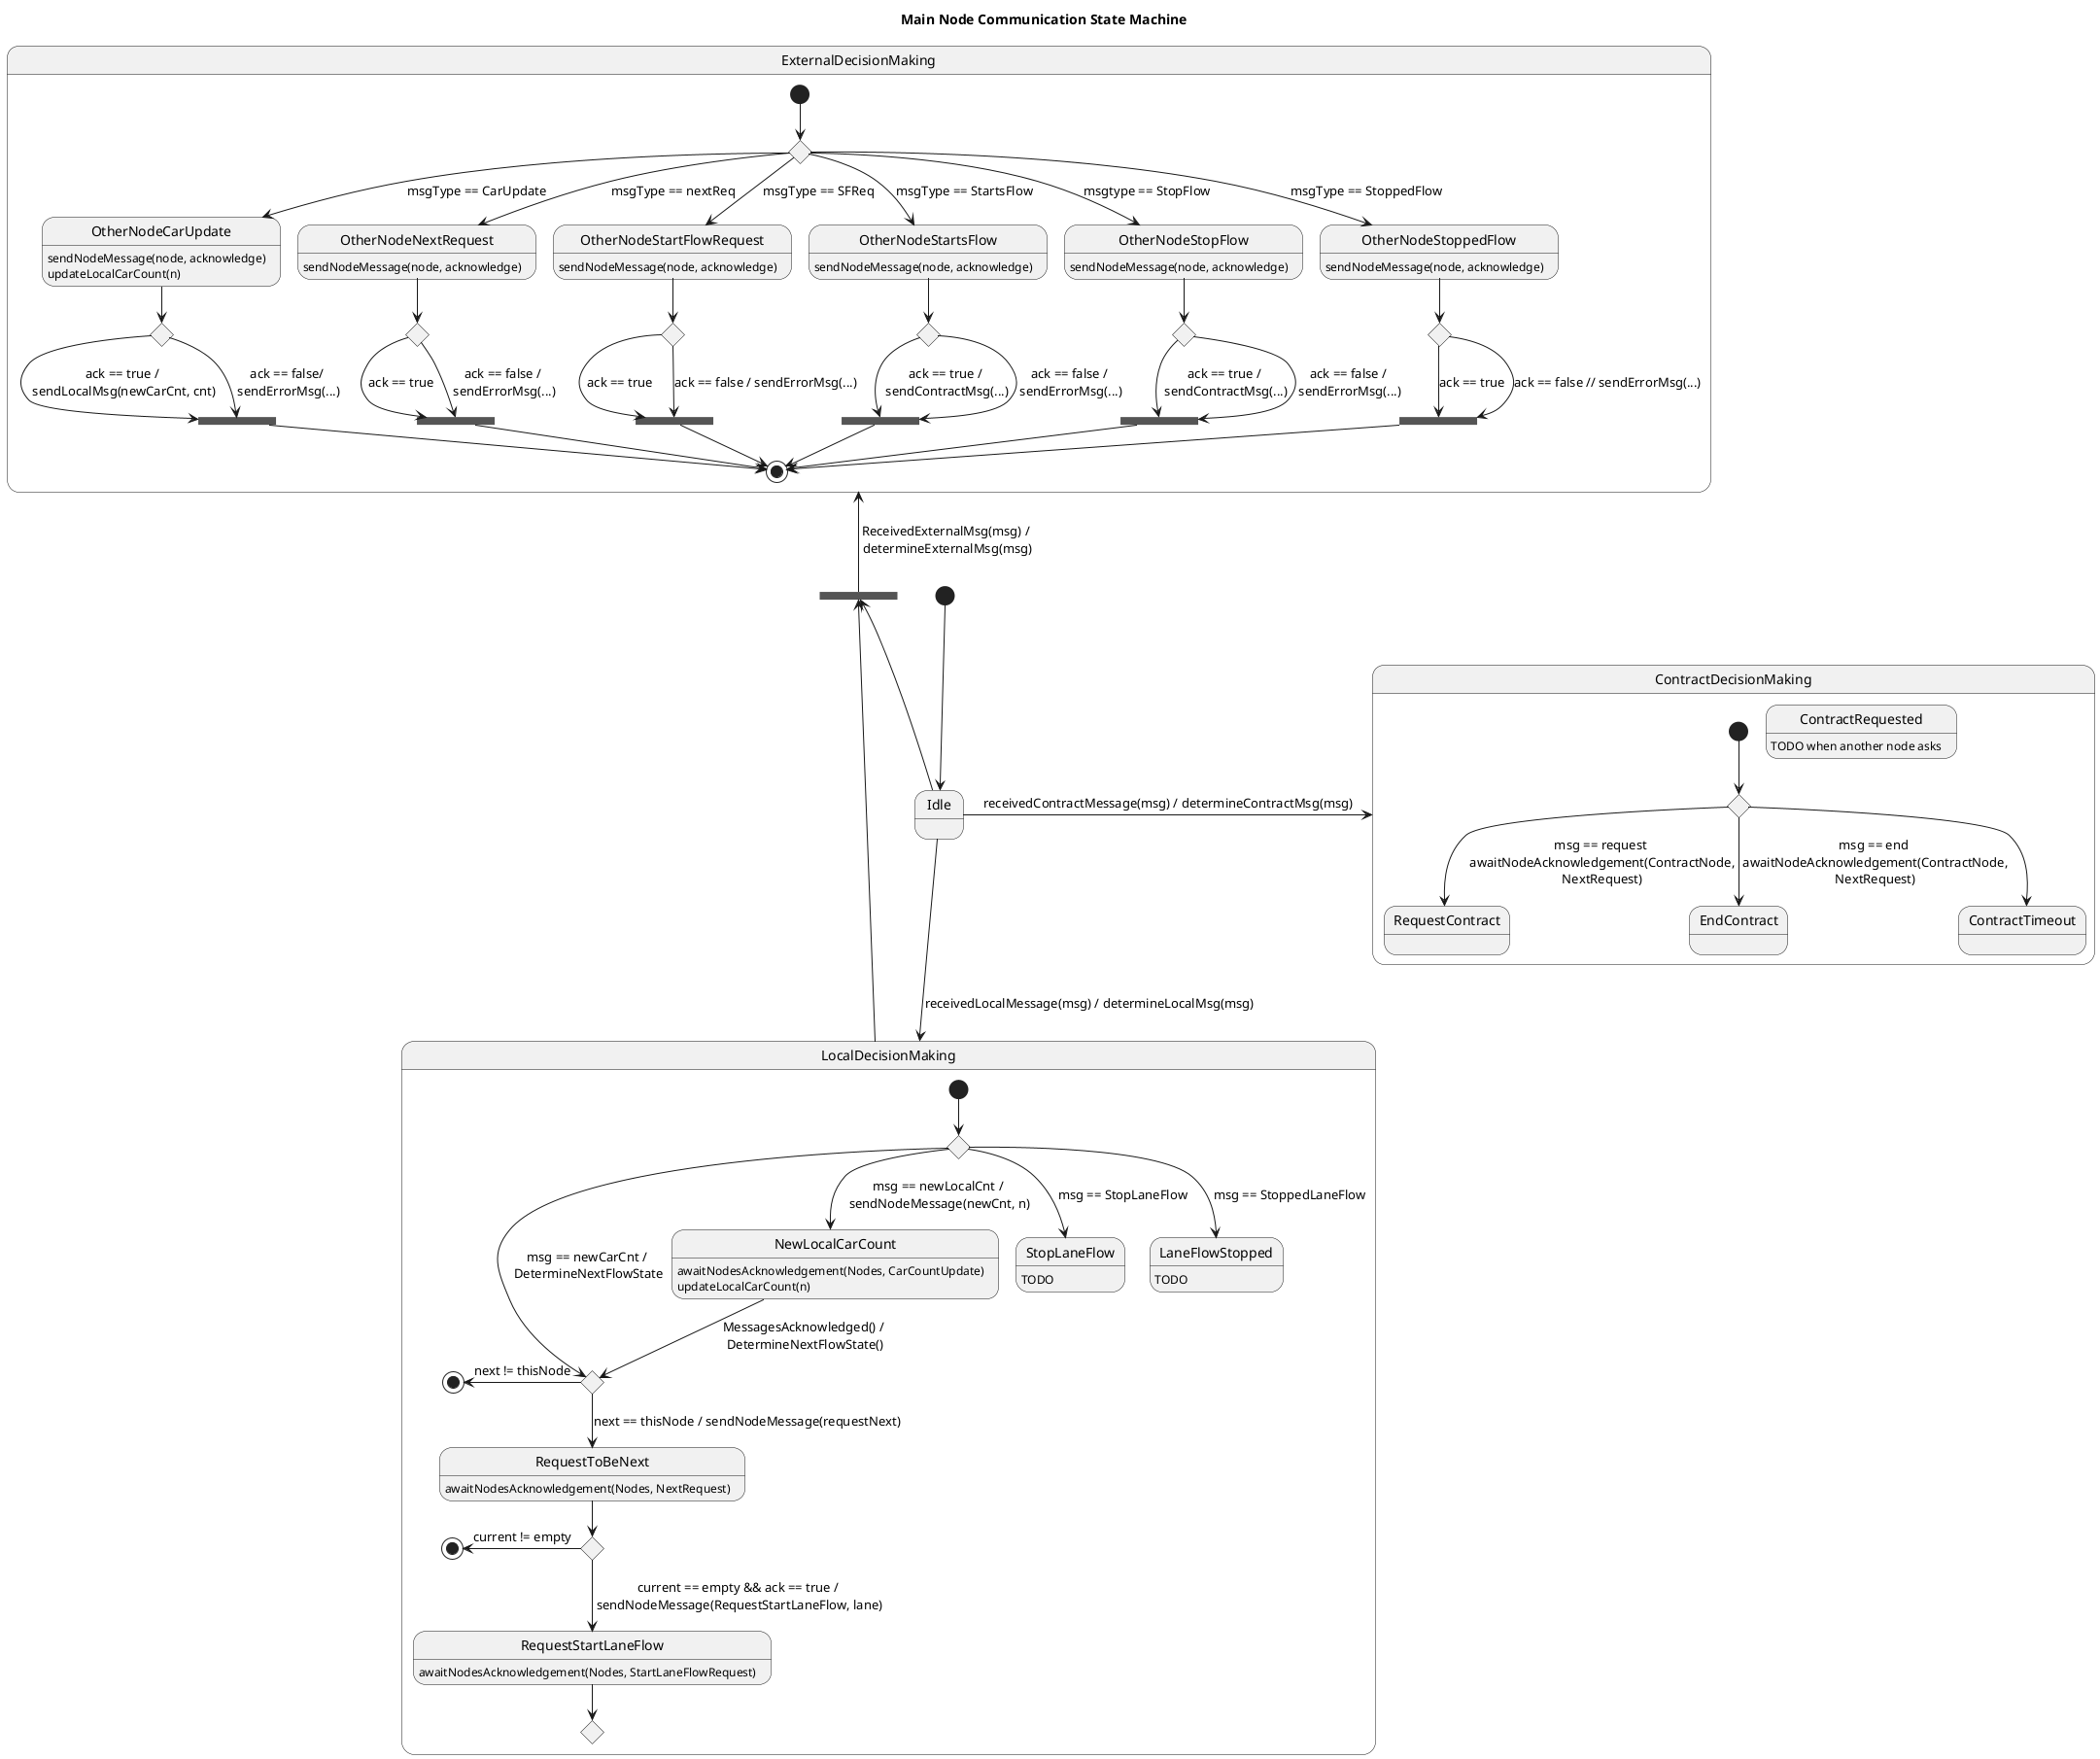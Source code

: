 @startuml communication_state_machine

title Main Node Communication State Machine

'----------------
'  General States
'----------------
state start <<start>>
state Idle
state ToExternalDecisionMaking <<fork>>

'----------------
'  General state transitions
'----------------
'1. Starting point, start at idle
  start --> Idle

'2. Receiving a local message, go to the local message handling substatemachine
  Idle --> LocalDecisionMaking: receivedLocalMessage(msg) / determineLocalMsg(msg)

'3. Receiving an external message; for all directions, go to the external decision making substatemachine,
'   The external message handling has priority
LocalDecisionMaking -up-> ToExternalDecisionMaking
Idle -up-> ToExternalDecisionMaking
ToExternalDecisionMaking -up-> ExternalDecisionMaking: ReceivedExternalMsg(msg) /\n determineExternalMsg(msg)

'4. Receiving a contract message; go to the contract substatemachine where the message will be handled
Idle -right-> ContractDecisionMaking: receivedContractMessage(msg) / determineContractMsg(msg)

' The local decision making main state, where the node will receive a local message to process
State LocalDecisionMaking {
'----------------
'   States:
'----------------
'   Main States:
    State NewLocalCarCount: awaitNodesAcknowledgement(Nodes, CarCountUpdate)\nupdateLocalCarCount(n)
    State RequestToBeNext: awaitNodesAcknowledgement(Nodes, NextRequest)
    State RequestStartLaneFlow: awaitNodesAcknowledgement(Nodes, StartLaneFlowRequest)
    State StopLaneFlow: TODO
    State LaneFlowStopped: TODO

'   End states:
    state end1 <<end>>
    state end2 <<end>>

'----------------
'   Choices:
'----------------

    state DetermineLocalMessageType <<choice>>
    state CarCountUpdated <<choice>>
    state NextDetermined <<choice>>
    state CurrentLaneFlowChoice <<choice>>

    [*] --> DetermineLocalMessageType

'---------------------
'   Inner transitions:
'---------------------
'   1. A new local message has been received from any other program functionality, like other state machines
    DetermineLocalMessageType --> NewLocalCarCount: msg == newLocalCnt /\n sendNodeMessage(newCnt, n)
    DetermineLocalMessageType --> StopLaneFlow: msg == StopLaneFlow
    DetermineLocalMessageType --> LaneFlowStopped: msg == StoppedLaneFlow
    DetermineLocalMessageType --> CarCountUpdated: msg == newCarCnt /\n DetermineNextFlowState

'   2. Whenever the nodes have acknowledged the local car count update, determine whether the node will be the next
    NewLocalCarCount --> CarCountUpdated: MessagesAcknowledged() /\n DetermineNextFlowState()
'   3. Transitions from the car decision choice, where it has been determined whether this node is indeed the next, 
    CarCountUpdated --> RequestToBeNext: next == thisNode / sendNodeMessage(requestNext)
    CarCountUpdated -left-> end1: next != thisNode
'   4. Whenever the nodes have acknowledged the request to be next, take that decision to request to be next now, or do
'      do nothing because there is still traffic flowing somewhere else
    RequestToBeNext --> NextDetermined
    NextDetermined --> RequestStartLaneFlow: current == empty && ack == true /\n sendNodeMessage(RequestStartLaneFlow, lane)
    NextDetermined -left-> end2: current != empty

'   5. Check whether the request of the lane flow is accepted by the other nodes.
    RequestStartLaneFlow --> CurrentLaneFlowChoice

'   6. When the lane 
}

' The external decision state, where the node receives an external message and acts accordingly
State ExternalDecisionMaking {

'----------------
'   States:
'----------------
    state OtherNodeCarUpdate: sendNodeMessage(node, acknowledge)\nupdateLocalCarCount(n)
    state OtherNodeNextRequest: sendNodeMessage(node, acknowledge)
    state OtherNodeStartFlowRequest: sendNodeMessage(node, acknowledge)
    state OtherNodeStartsFlow: sendNodeMessage(node, acknowledge)
    state OtherNodeStopFlow: sendNodeMessage(node, acknowledge)
    state OtherNodeStoppedFlow: sendNodeMessage(node, acknowledge)

'----------------
'   Choices:
'----------------
    state DetermineMessageType <<choice>>

    state DetermineOtherNodeCarUpdate <<choice>>
    state DetermineOtherNodeNextRequest <<choice>>
    state DetermineOtherNodeStartFlowRequest <<choice>>
    state DetermineOtherNodeStartsFlow <<choice>>
    state DetermineOtherNodeStopFlow <<choice>>
    state DetermineOtherNodeStoppedFlow <<choice>>

    state OtherNodeCarUpdateFork <<fork>>
    state OtherNodeNextRequestFork <<fork>>
    state OtherNodeStartFlowRequestFork <<fork>>
    state OtherNodeStartsFlowFork <<fork>>
    state OtherNodeStopFlowFork <<fork>>
    state OtherNodeStoppedFlowFork <<fork>>
'---------------------
'   Inner transitions:
'---------------------
'   0. Starting transition, where a new message has been received:
    [*] --> DetermineMessageType

'   1. Whenever a message has been processed correctly, the type will be determined:
    DetermineMessageType --> OtherNodeCarUpdate: msgType == CarUpdate
    DetermineMessageType --> OtherNodeNextRequest: msgType == nextReq
    DetermineMessageType --> OtherNodeStartFlowRequest: msgType == SFReq
    DetermineMessageType --> OtherNodeStartsFlow: msgType == StartsFlow
    DetermineMessageType --> OtherNodeStopFlow: msgtype == StopFlow
    DetermineMessageType --> OtherNodeStoppedFlow: msgType == StoppedFlow

'   2. From the other node car update, after the acknowledgement/deny, send local message to check whether the next has changed
    OtherNodeCarUpdate --> DetermineOtherNodeCarUpdate
    DetermineOtherNodeCarUpdate --> OtherNodeCarUpdateFork: ack == true /\n sendLocalMsg(newCarCnt, cnt) 
    DetermineOtherNodeCarUpdate --> OtherNodeCarUpdateFork: ack == false/\n sendErrorMsg(...)

'   3. From the other next request, after the acknowledgement/deny, nothing needs to be done.
    OtherNodeNextRequest --> DetermineOtherNodeNextRequest
    DetermineOtherNodeNextRequest --> OtherNodeNextRequestFork: ack == true
    DetermineOtherNodeNextRequest --> OtherNodeNextRequestFork: ack == false /\n sendErrorMsg(...)

'   4. From the Other node start flow request, after the ack/deny, nothing needs to be done.
    OtherNodeStartFlowRequest --> DetermineOtherNodeStartFlowRequest
    DetermineOtherNodeStartFlowRequest --> OtherNodeStartFlowRequestFork: ack == true
    DetermineOtherNodeStartFlowRequest --> OtherNodeStartFlowRequestFork: ack == false / sendErrorMsg(...)

'   5. From the Other node start flow notification, check contractual stuff
    OtherNodeStartsFlow --> DetermineOtherNodeStartsFlow
    DetermineOtherNodeStartsFlow --> OtherNodeStartsFlowFork: ack == true /\n sendContractMsg(...)
    DetermineOtherNodeStartsFlow --> OtherNodeStartsFlowFork: ack == false /\n sendErrorMsg(...)

'   6. From the other node stop flow, check contractual stuff
    OtherNodeStopFlow --> DetermineOtherNodeStopFlow
    DetermineOtherNodeStopFlow --> OtherNodeStopFlowFork: ack == true /\n sendContractMsg(...)
    DetermineOtherNodeStopFlow --> OtherNodeStopFlowFork: ack == false /\n sendErrorMsg(...)

'   7. From the other node stopped flow, check whether this node has a lane that is next to flow
    OtherNodeStoppedFlow --> DetermineOtherNodeStoppedFlow
    DetermineOtherNodeStoppedFlow --> OtherNodeStoppedFlowFork: ack == true
    DetermineOtherNodeStoppedFlow --> OtherNodeStoppedFlowFork: ack == false // sendErrorMsg(...)

'   8. All message ending forks will go to the substatemachine endpoint.
    OtherNodeCarUpdateFork --> [*]
    OtherNodeNextRequestFork --> [*]
    OtherNodeStartFlowRequestFork --> [*]
    OtherNodeStartsFlowFork --> [*]
    OtherNodeStopFlowFork --> [*]
    OtherNodeStoppedFlowFork --> [*]
}

state ContractDecisionMaking {

'----------------
'   States:
'----------------
state RequestContract
state EndContract
state ContractTimeout
state ContractRequested: TODO when another node asks


'----------------
'   Choices:
'----------------
state DetermineContractDecision <<choice>>

'---------------------
'   Inner transitions:
'---------------------
'   1. Start point to the contract message decision.
    [*] --> DetermineContractDecision
    DetermineContractDecision --> RequestContract: msg == request\n awaitNodeAcknowledgement(ContractNode,\n NextRequest)
    DetermineContractDecision --> EndContract: msg == end\n awaitNodeAcknowledgement(ContractNode,\n NextRequest)
    DetermineContractDecision --> ContractTimeout
    

'   2. At the beginning, a new contract message will have been received, and the message type is determined



}

@enduml